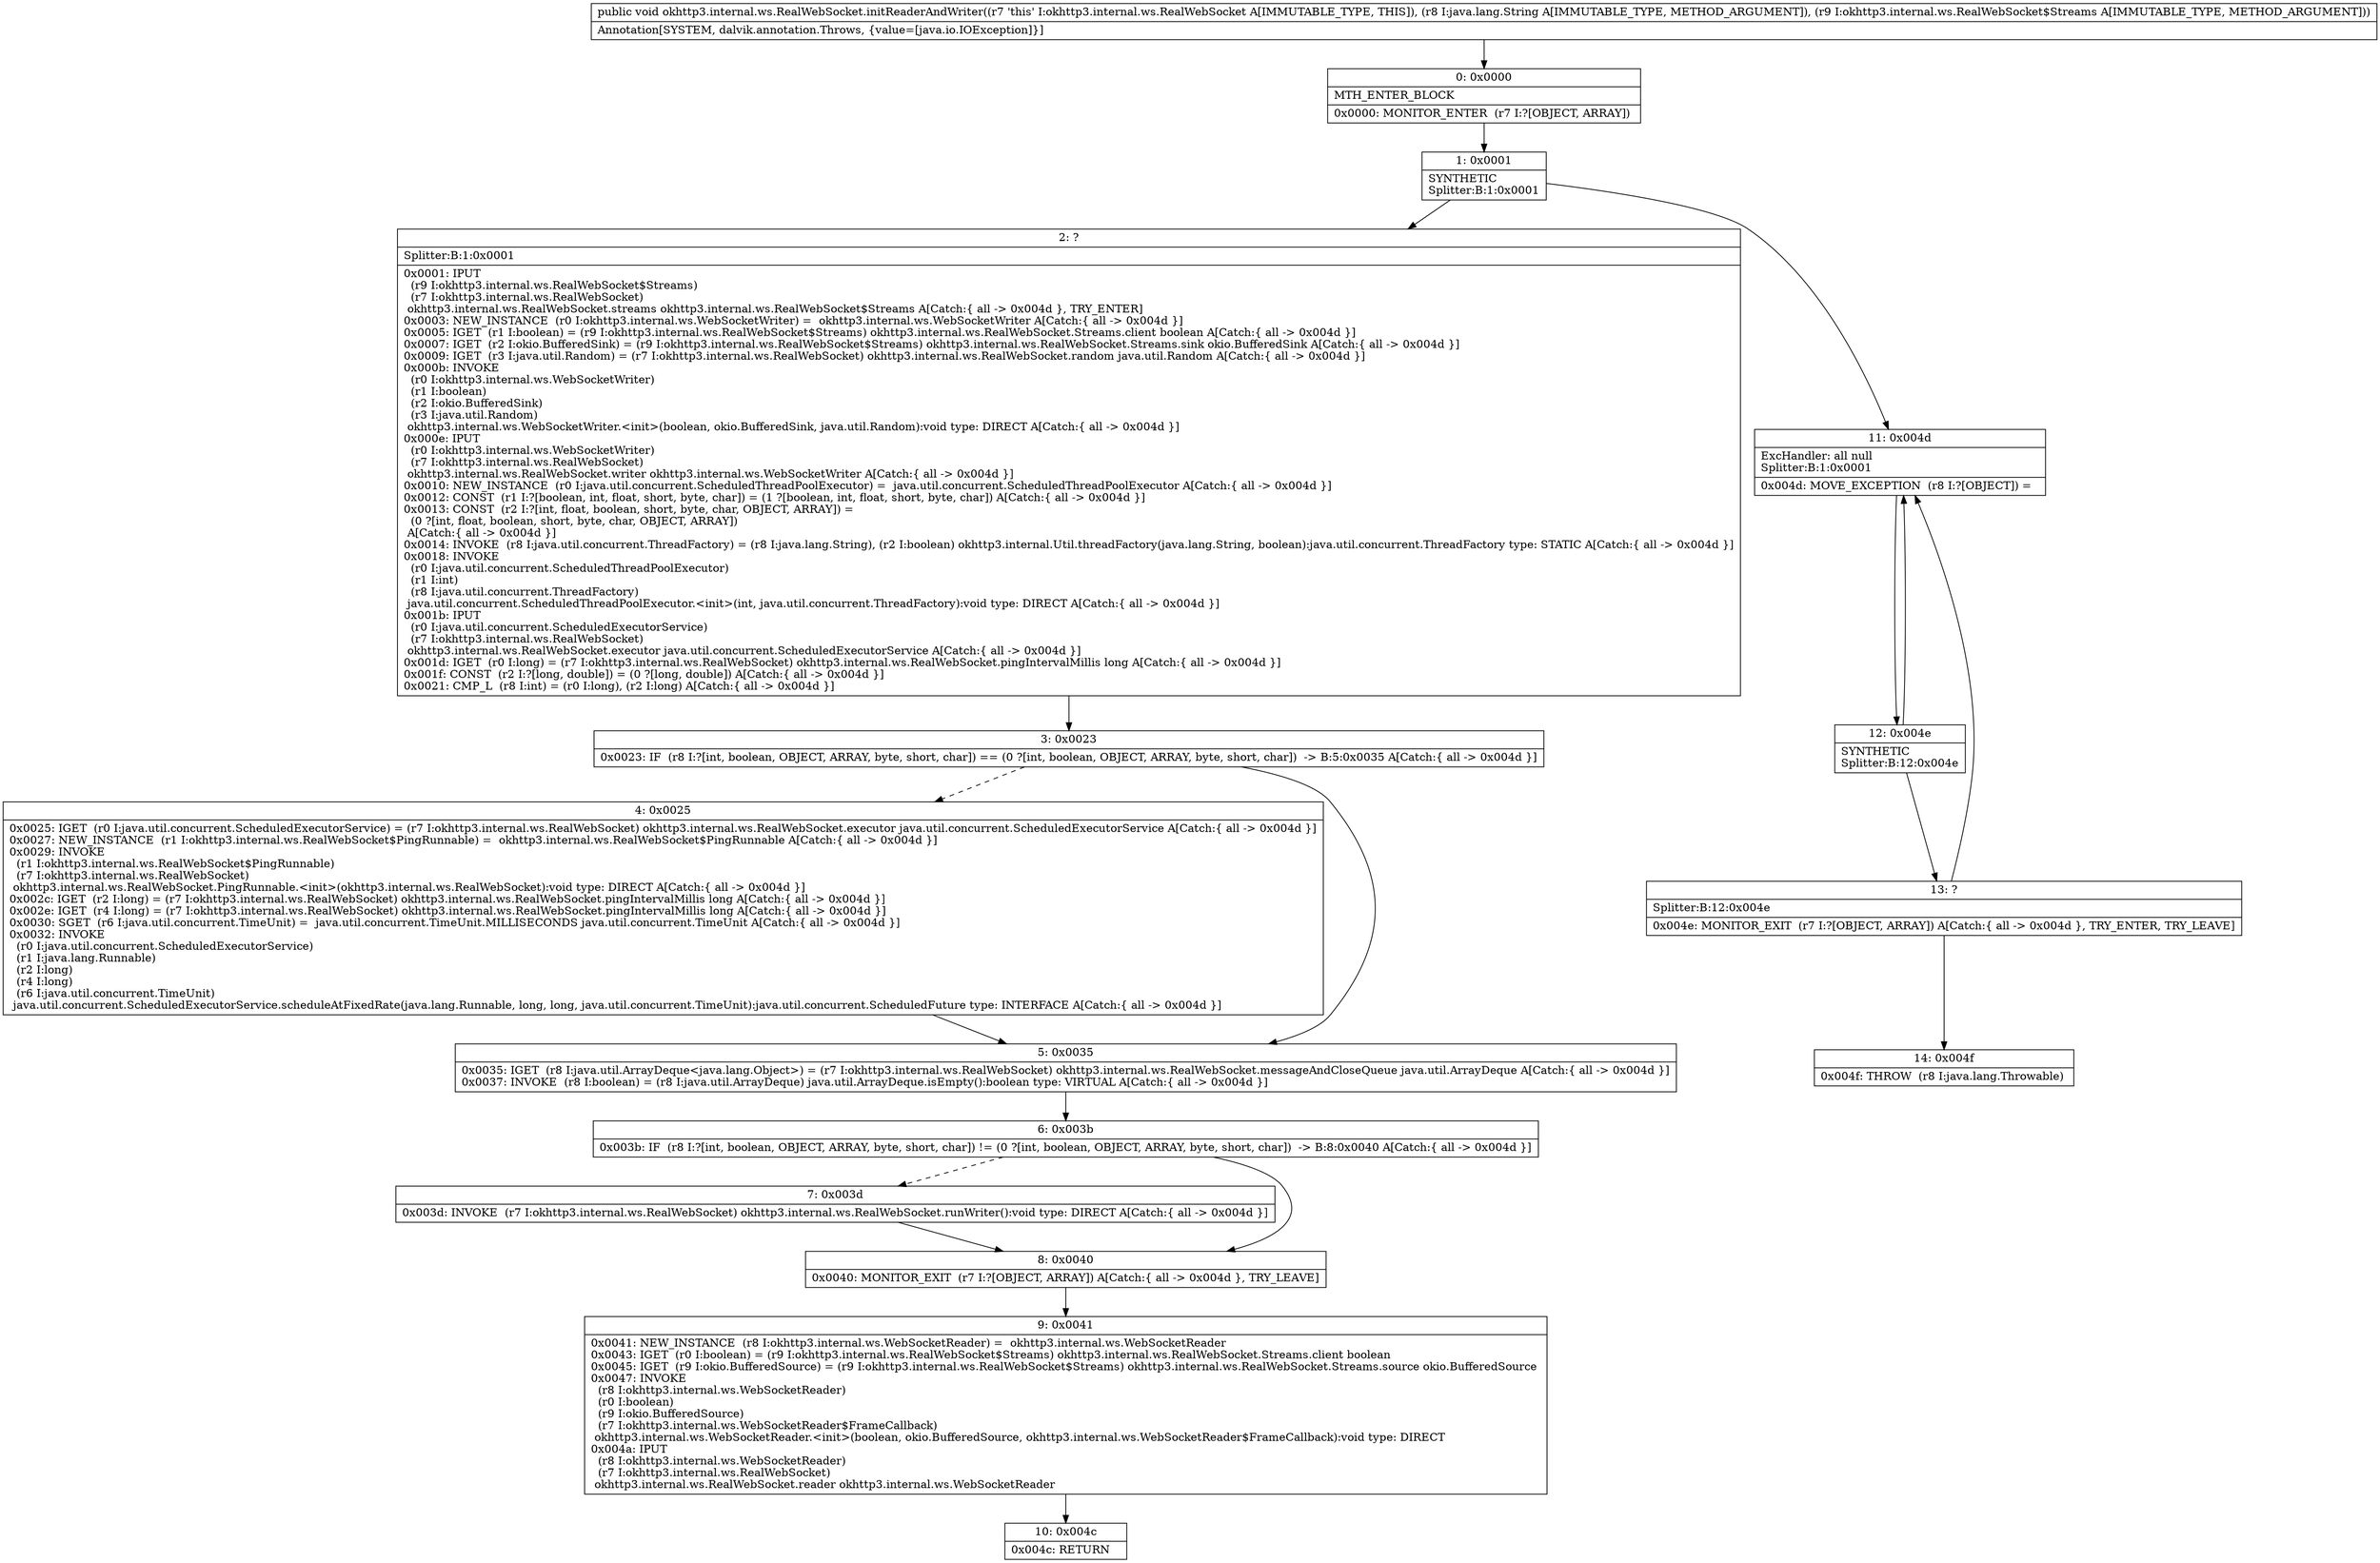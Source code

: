 digraph "CFG forokhttp3.internal.ws.RealWebSocket.initReaderAndWriter(Ljava\/lang\/String;Lokhttp3\/internal\/ws\/RealWebSocket$Streams;)V" {
Node_0 [shape=record,label="{0\:\ 0x0000|MTH_ENTER_BLOCK\l|0x0000: MONITOR_ENTER  (r7 I:?[OBJECT, ARRAY]) \l}"];
Node_1 [shape=record,label="{1\:\ 0x0001|SYNTHETIC\lSplitter:B:1:0x0001\l}"];
Node_2 [shape=record,label="{2\:\ ?|Splitter:B:1:0x0001\l|0x0001: IPUT  \l  (r9 I:okhttp3.internal.ws.RealWebSocket$Streams)\l  (r7 I:okhttp3.internal.ws.RealWebSocket)\l okhttp3.internal.ws.RealWebSocket.streams okhttp3.internal.ws.RealWebSocket$Streams A[Catch:\{ all \-\> 0x004d \}, TRY_ENTER]\l0x0003: NEW_INSTANCE  (r0 I:okhttp3.internal.ws.WebSocketWriter) =  okhttp3.internal.ws.WebSocketWriter A[Catch:\{ all \-\> 0x004d \}]\l0x0005: IGET  (r1 I:boolean) = (r9 I:okhttp3.internal.ws.RealWebSocket$Streams) okhttp3.internal.ws.RealWebSocket.Streams.client boolean A[Catch:\{ all \-\> 0x004d \}]\l0x0007: IGET  (r2 I:okio.BufferedSink) = (r9 I:okhttp3.internal.ws.RealWebSocket$Streams) okhttp3.internal.ws.RealWebSocket.Streams.sink okio.BufferedSink A[Catch:\{ all \-\> 0x004d \}]\l0x0009: IGET  (r3 I:java.util.Random) = (r7 I:okhttp3.internal.ws.RealWebSocket) okhttp3.internal.ws.RealWebSocket.random java.util.Random A[Catch:\{ all \-\> 0x004d \}]\l0x000b: INVOKE  \l  (r0 I:okhttp3.internal.ws.WebSocketWriter)\l  (r1 I:boolean)\l  (r2 I:okio.BufferedSink)\l  (r3 I:java.util.Random)\l okhttp3.internal.ws.WebSocketWriter.\<init\>(boolean, okio.BufferedSink, java.util.Random):void type: DIRECT A[Catch:\{ all \-\> 0x004d \}]\l0x000e: IPUT  \l  (r0 I:okhttp3.internal.ws.WebSocketWriter)\l  (r7 I:okhttp3.internal.ws.RealWebSocket)\l okhttp3.internal.ws.RealWebSocket.writer okhttp3.internal.ws.WebSocketWriter A[Catch:\{ all \-\> 0x004d \}]\l0x0010: NEW_INSTANCE  (r0 I:java.util.concurrent.ScheduledThreadPoolExecutor) =  java.util.concurrent.ScheduledThreadPoolExecutor A[Catch:\{ all \-\> 0x004d \}]\l0x0012: CONST  (r1 I:?[boolean, int, float, short, byte, char]) = (1 ?[boolean, int, float, short, byte, char]) A[Catch:\{ all \-\> 0x004d \}]\l0x0013: CONST  (r2 I:?[int, float, boolean, short, byte, char, OBJECT, ARRAY]) = \l  (0 ?[int, float, boolean, short, byte, char, OBJECT, ARRAY])\l A[Catch:\{ all \-\> 0x004d \}]\l0x0014: INVOKE  (r8 I:java.util.concurrent.ThreadFactory) = (r8 I:java.lang.String), (r2 I:boolean) okhttp3.internal.Util.threadFactory(java.lang.String, boolean):java.util.concurrent.ThreadFactory type: STATIC A[Catch:\{ all \-\> 0x004d \}]\l0x0018: INVOKE  \l  (r0 I:java.util.concurrent.ScheduledThreadPoolExecutor)\l  (r1 I:int)\l  (r8 I:java.util.concurrent.ThreadFactory)\l java.util.concurrent.ScheduledThreadPoolExecutor.\<init\>(int, java.util.concurrent.ThreadFactory):void type: DIRECT A[Catch:\{ all \-\> 0x004d \}]\l0x001b: IPUT  \l  (r0 I:java.util.concurrent.ScheduledExecutorService)\l  (r7 I:okhttp3.internal.ws.RealWebSocket)\l okhttp3.internal.ws.RealWebSocket.executor java.util.concurrent.ScheduledExecutorService A[Catch:\{ all \-\> 0x004d \}]\l0x001d: IGET  (r0 I:long) = (r7 I:okhttp3.internal.ws.RealWebSocket) okhttp3.internal.ws.RealWebSocket.pingIntervalMillis long A[Catch:\{ all \-\> 0x004d \}]\l0x001f: CONST  (r2 I:?[long, double]) = (0 ?[long, double]) A[Catch:\{ all \-\> 0x004d \}]\l0x0021: CMP_L  (r8 I:int) = (r0 I:long), (r2 I:long) A[Catch:\{ all \-\> 0x004d \}]\l}"];
Node_3 [shape=record,label="{3\:\ 0x0023|0x0023: IF  (r8 I:?[int, boolean, OBJECT, ARRAY, byte, short, char]) == (0 ?[int, boolean, OBJECT, ARRAY, byte, short, char])  \-\> B:5:0x0035 A[Catch:\{ all \-\> 0x004d \}]\l}"];
Node_4 [shape=record,label="{4\:\ 0x0025|0x0025: IGET  (r0 I:java.util.concurrent.ScheduledExecutorService) = (r7 I:okhttp3.internal.ws.RealWebSocket) okhttp3.internal.ws.RealWebSocket.executor java.util.concurrent.ScheduledExecutorService A[Catch:\{ all \-\> 0x004d \}]\l0x0027: NEW_INSTANCE  (r1 I:okhttp3.internal.ws.RealWebSocket$PingRunnable) =  okhttp3.internal.ws.RealWebSocket$PingRunnable A[Catch:\{ all \-\> 0x004d \}]\l0x0029: INVOKE  \l  (r1 I:okhttp3.internal.ws.RealWebSocket$PingRunnable)\l  (r7 I:okhttp3.internal.ws.RealWebSocket)\l okhttp3.internal.ws.RealWebSocket.PingRunnable.\<init\>(okhttp3.internal.ws.RealWebSocket):void type: DIRECT A[Catch:\{ all \-\> 0x004d \}]\l0x002c: IGET  (r2 I:long) = (r7 I:okhttp3.internal.ws.RealWebSocket) okhttp3.internal.ws.RealWebSocket.pingIntervalMillis long A[Catch:\{ all \-\> 0x004d \}]\l0x002e: IGET  (r4 I:long) = (r7 I:okhttp3.internal.ws.RealWebSocket) okhttp3.internal.ws.RealWebSocket.pingIntervalMillis long A[Catch:\{ all \-\> 0x004d \}]\l0x0030: SGET  (r6 I:java.util.concurrent.TimeUnit) =  java.util.concurrent.TimeUnit.MILLISECONDS java.util.concurrent.TimeUnit A[Catch:\{ all \-\> 0x004d \}]\l0x0032: INVOKE  \l  (r0 I:java.util.concurrent.ScheduledExecutorService)\l  (r1 I:java.lang.Runnable)\l  (r2 I:long)\l  (r4 I:long)\l  (r6 I:java.util.concurrent.TimeUnit)\l java.util.concurrent.ScheduledExecutorService.scheduleAtFixedRate(java.lang.Runnable, long, long, java.util.concurrent.TimeUnit):java.util.concurrent.ScheduledFuture type: INTERFACE A[Catch:\{ all \-\> 0x004d \}]\l}"];
Node_5 [shape=record,label="{5\:\ 0x0035|0x0035: IGET  (r8 I:java.util.ArrayDeque\<java.lang.Object\>) = (r7 I:okhttp3.internal.ws.RealWebSocket) okhttp3.internal.ws.RealWebSocket.messageAndCloseQueue java.util.ArrayDeque A[Catch:\{ all \-\> 0x004d \}]\l0x0037: INVOKE  (r8 I:boolean) = (r8 I:java.util.ArrayDeque) java.util.ArrayDeque.isEmpty():boolean type: VIRTUAL A[Catch:\{ all \-\> 0x004d \}]\l}"];
Node_6 [shape=record,label="{6\:\ 0x003b|0x003b: IF  (r8 I:?[int, boolean, OBJECT, ARRAY, byte, short, char]) != (0 ?[int, boolean, OBJECT, ARRAY, byte, short, char])  \-\> B:8:0x0040 A[Catch:\{ all \-\> 0x004d \}]\l}"];
Node_7 [shape=record,label="{7\:\ 0x003d|0x003d: INVOKE  (r7 I:okhttp3.internal.ws.RealWebSocket) okhttp3.internal.ws.RealWebSocket.runWriter():void type: DIRECT A[Catch:\{ all \-\> 0x004d \}]\l}"];
Node_8 [shape=record,label="{8\:\ 0x0040|0x0040: MONITOR_EXIT  (r7 I:?[OBJECT, ARRAY]) A[Catch:\{ all \-\> 0x004d \}, TRY_LEAVE]\l}"];
Node_9 [shape=record,label="{9\:\ 0x0041|0x0041: NEW_INSTANCE  (r8 I:okhttp3.internal.ws.WebSocketReader) =  okhttp3.internal.ws.WebSocketReader \l0x0043: IGET  (r0 I:boolean) = (r9 I:okhttp3.internal.ws.RealWebSocket$Streams) okhttp3.internal.ws.RealWebSocket.Streams.client boolean \l0x0045: IGET  (r9 I:okio.BufferedSource) = (r9 I:okhttp3.internal.ws.RealWebSocket$Streams) okhttp3.internal.ws.RealWebSocket.Streams.source okio.BufferedSource \l0x0047: INVOKE  \l  (r8 I:okhttp3.internal.ws.WebSocketReader)\l  (r0 I:boolean)\l  (r9 I:okio.BufferedSource)\l  (r7 I:okhttp3.internal.ws.WebSocketReader$FrameCallback)\l okhttp3.internal.ws.WebSocketReader.\<init\>(boolean, okio.BufferedSource, okhttp3.internal.ws.WebSocketReader$FrameCallback):void type: DIRECT \l0x004a: IPUT  \l  (r8 I:okhttp3.internal.ws.WebSocketReader)\l  (r7 I:okhttp3.internal.ws.RealWebSocket)\l okhttp3.internal.ws.RealWebSocket.reader okhttp3.internal.ws.WebSocketReader \l}"];
Node_10 [shape=record,label="{10\:\ 0x004c|0x004c: RETURN   \l}"];
Node_11 [shape=record,label="{11\:\ 0x004d|ExcHandler: all null\lSplitter:B:1:0x0001\l|0x004d: MOVE_EXCEPTION  (r8 I:?[OBJECT]) =  \l}"];
Node_12 [shape=record,label="{12\:\ 0x004e|SYNTHETIC\lSplitter:B:12:0x004e\l}"];
Node_13 [shape=record,label="{13\:\ ?|Splitter:B:12:0x004e\l|0x004e: MONITOR_EXIT  (r7 I:?[OBJECT, ARRAY]) A[Catch:\{ all \-\> 0x004d \}, TRY_ENTER, TRY_LEAVE]\l}"];
Node_14 [shape=record,label="{14\:\ 0x004f|0x004f: THROW  (r8 I:java.lang.Throwable) \l}"];
MethodNode[shape=record,label="{public void okhttp3.internal.ws.RealWebSocket.initReaderAndWriter((r7 'this' I:okhttp3.internal.ws.RealWebSocket A[IMMUTABLE_TYPE, THIS]), (r8 I:java.lang.String A[IMMUTABLE_TYPE, METHOD_ARGUMENT]), (r9 I:okhttp3.internal.ws.RealWebSocket$Streams A[IMMUTABLE_TYPE, METHOD_ARGUMENT]))  | Annotation[SYSTEM, dalvik.annotation.Throws, \{value=[java.io.IOException]\}]\l}"];
MethodNode -> Node_0;
Node_0 -> Node_1;
Node_1 -> Node_2;
Node_1 -> Node_11;
Node_2 -> Node_3;
Node_3 -> Node_4[style=dashed];
Node_3 -> Node_5;
Node_4 -> Node_5;
Node_5 -> Node_6;
Node_6 -> Node_7[style=dashed];
Node_6 -> Node_8;
Node_7 -> Node_8;
Node_8 -> Node_9;
Node_9 -> Node_10;
Node_11 -> Node_12;
Node_12 -> Node_13;
Node_12 -> Node_11;
Node_13 -> Node_14;
Node_13 -> Node_11;
}

